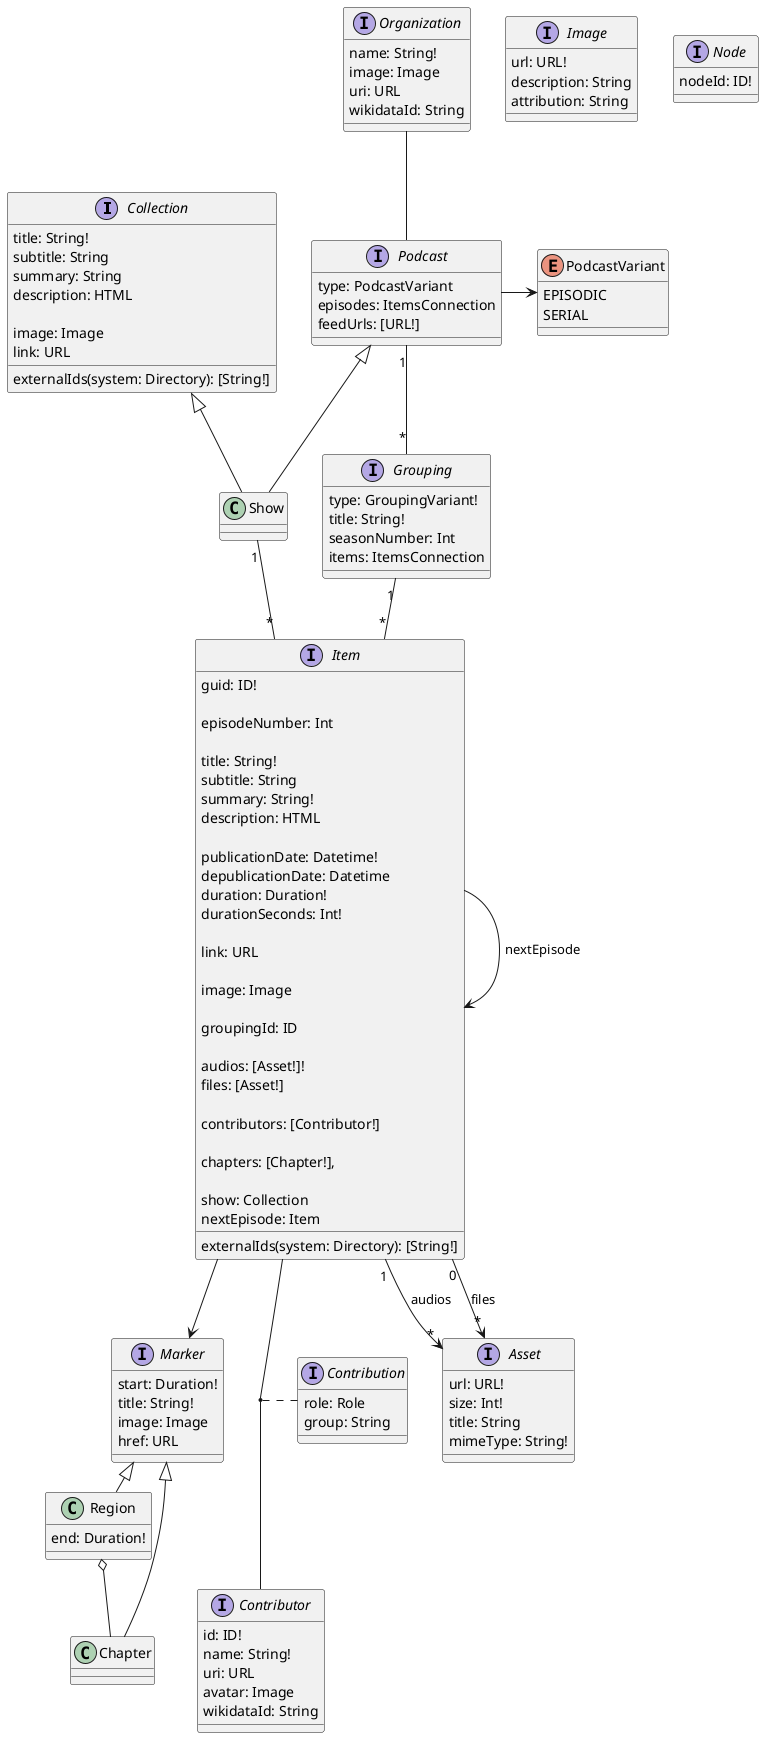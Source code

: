 @startuml datamodel

' The primary collection an Item is related to, e.g. a Podcast, Show or Conference
interface Collection {
  externalIds(system: Directory): [String!]

  ' title of the podcast that is the primary field to be used to represent the podcast in directories, lists and other uses.
  title: String!
  ' subtitle is an extension to the title. The subtitle is meant to clarify what the podcast is about. While a title can be anything, a subtitle should be more descriptive in what the content actually wants to convey and what the most important information is, you want everybody want to know about the offering.
  subtitle: String
  ' A summary is a much more precise and elaborate description of the podcast\'s content. While title and subtitle are rather concise, a summary is meant to consist of one or more sentences that form a paragraph or more.
  summary: String
  description: HTML

  image: Image
  ' imageUrl: URL @deprecated(reason: "try to use image.url if possible")
  link: URL

  'items: ItemsConnection
}

interface Grouping {
  type: GroupingVariant!
  title: String!
  seasonNumber: Int
  items: ItemsConnection
}
Grouping "1" -- "*" Item


interface Podcast {
  type: PodcastVariant
  episodes: ItemsConnection
  feedUrls: [URL!]
}

Show "1" -- "*" Item
Podcast -right-> PodcastVariant
Podcast "1" -- "*" Grouping

Collection <|-- Show
Podcast <|-- Show
'Grouping <|-- Show

' A single item of a Podcast e.g. a single Episode, Teaser, Talk or Lecture
interface Item {
  guid: ID!
  externalIds(system: Directory): [String!]

  ' Ordinal of the episode, either globally e.g. "72" or per season
  episodeNumber: Int

  ' e.g. "FG072 Verantwortung in der Informatik"
  title: String!
  subtitle: String
  summary: String!
  description: HTML

  publicationDate: Datetime!
  depublicationDate: Datetime
  duration: Duration!
  durationSeconds: Int!

  link: URL

  image: Image
  'imageUrl: URL @deprecated(reason: "try to use image.url if possible")

  ' an guid grouping this Item to a season, series or multi part publication
  groupingId: ID

  ' Audio Assets
  '  - media Assets played by an audio player
  '  - format support depends on the used browser (https://en.wikipedia.org/wiki/HTML5_audio'Supported_audio_coding_formats)
  '  - also allows HLS streams
  audios: [Asset!]!
  ' Files
  ' - list of files available for download
  ' - if no files are present, a player will use audio assets as downloads
  files: [Asset!]

  ' Contributors are natural persons providing content to that item
  contributors: [Contributor!]

  ' Chapters are sections of an episode
  chapters: [Chapter!],

  ' Transcripts are full text
  ' transcripts: [Transcript!]
  show: Collection
  nextEpisode: Item
}
Item "1" --> "*" Asset : audios 
Item "0" --> "*" Asset : files 
Item --> Item : nextEpisode
'Item --> Contributor
Item --> Marker


' chapters of an Item, following the Podlove Simple Chapters format (https://podlove.org/simple-chapters/)
interface Marker {
  ' start time following [hh]:[mm]:[ss].[sss] format
  start: Duration!
  title: String!
  ' image that will be presented in the header section if the chapter is available
  image: Image
  'imageUrl: URL @deprecated(reason: "try to use image.url if possible")
  ' Link related to the chapter
  ' TODO: should we call this link instead?
  href: URL
}
Marker <|-- Chapter
Marker <|- Region
Region o- Chapter

class Region {
  end: Duration!
}

interface Asset {
  ' absolute path to media asset
  url: URL!
  ' file size in byte
  size: Int!
  ' title to be displayed in download tab e.g. "MPEG-4 AAC Audio (m4a)"
  title: String
  ' media asset mimeType e.g. "audio/mp4"
  mimeType: String!
}

interface Contributor {
  ' used as a reference e.g. in transcripts
  id: ID!
  ' name of the contributor e.g. Hans Meier
  name: String!
  ' URI identifying the person e.g. his personal domain or this main social media profile e.g. Twitter/Mastodon
  uri: URL
  ' avatar e.g. profile photo of the contributor
  avatar: Image
  'avatarUrl: URL @deprecated(reason: "try to use avatar.url if possible")
  ' contributors group e.g. { id: "1", slug: "onair", title: "On Air" }
  wikidataId: String
}

(Item, Contributor) . Contribution

interface Contribution {
  role: Role
  group: String
}


interface Image {
  url: URL!
  description: String
  attribution: String
}

' An object with a globally unique `ID`.
interface Node {
  ' A globally unique identifier. Can be used in various places throughout the system to identify this single value.
  nodeId: ID!
}

interface Organization {
  name: String!
  image: Image
  uri: URL
  wikidataId: String
}
Organization -- Podcast


enum PodcastVariant {
  ' episodic: Stand-alone episodes that should be presented last-to-first.
  EPISODIC
  ' Serial: Episodes that should be presented first-to-last. Great for narratives, storytelling, thematic, and multiple seasons.
  SERIAL
}



@enduml